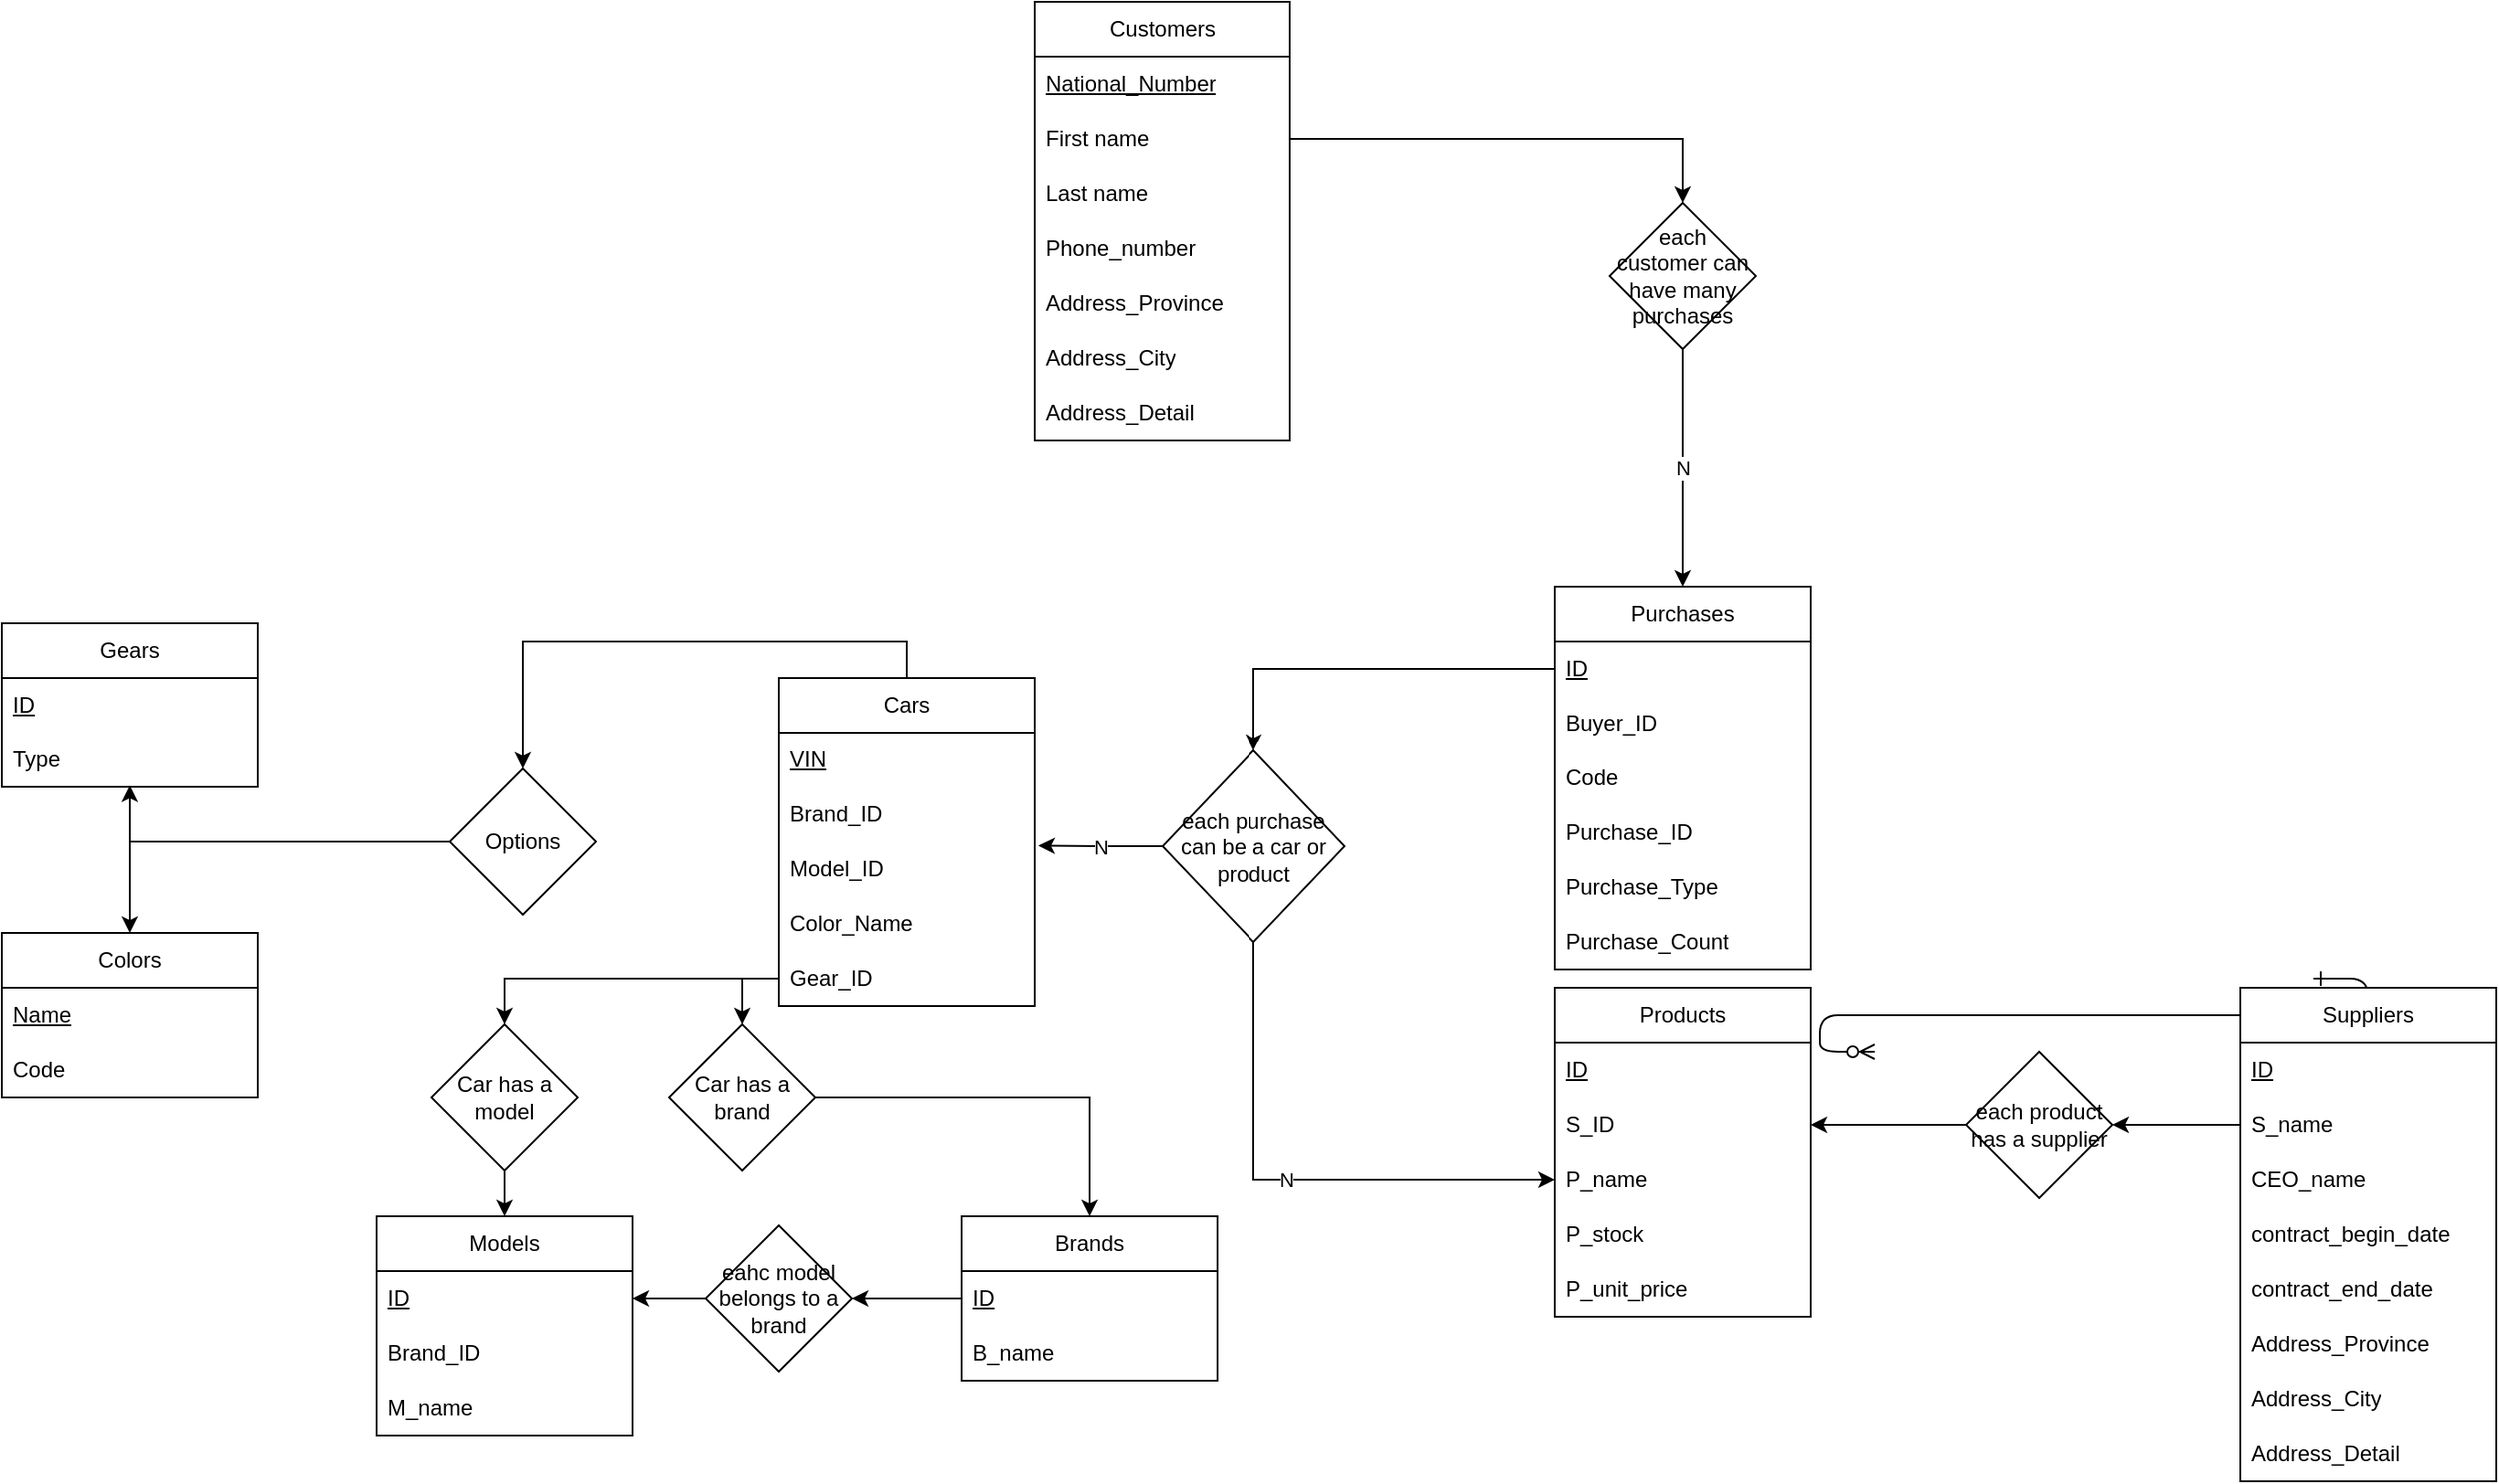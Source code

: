 <mxfile>
    <diagram id="R2lEEEUBdFMjLlhIrx00" name="Page-1">
        <mxGraphModel dx="1634" dy="1376" grid="1" gridSize="10" guides="1" tooltips="1" connect="1" arrows="1" fold="1" page="1" pageScale="1" pageWidth="850" pageHeight="1100" math="0" shadow="0" extFonts="Permanent Marker^https://fonts.googleapis.com/css?family=Permanent+Marker">
            <root>
                <mxCell id="0"/>
                <mxCell id="1" parent="0"/>
                <mxCell id="C-vyLk0tnHw3VtMMgP7b-12" value="" style="edgeStyle=entityRelationEdgeStyle;endArrow=ERzeroToMany;startArrow=ERone;endFill=1;startFill=0;" parent="1" edge="1">
                    <mxGeometry width="100" height="100" relative="1" as="geometry">
                        <mxPoint x="700" y="165" as="sourcePoint"/>
                        <mxPoint x="460" y="205" as="targetPoint"/>
                    </mxGeometry>
                </mxCell>
                <mxCell id="0owGsw8xxq0cr4WaNsGn-62" style="edgeStyle=orthogonalEdgeStyle;rounded=0;orthogonalLoop=1;jettySize=auto;html=1;exitX=0.5;exitY=0;exitDx=0;exitDy=0;entryX=0.5;entryY=0;entryDx=0;entryDy=0;" parent="1" source="0owGsw8xxq0cr4WaNsGn-4" target="0owGsw8xxq0cr4WaNsGn-61" edge="1">
                    <mxGeometry relative="1" as="geometry"/>
                </mxCell>
                <mxCell id="0owGsw8xxq0cr4WaNsGn-4" value="Cars" style="swimlane;fontStyle=0;childLayout=stackLayout;horizontal=1;startSize=30;horizontalStack=0;resizeParent=1;resizeParentMax=0;resizeLast=0;collapsible=1;marginBottom=0;whiteSpace=wrap;html=1;" parent="1" vertex="1">
                    <mxGeometry x="-140" width="140" height="180" as="geometry"/>
                </mxCell>
                <mxCell id="0owGsw8xxq0cr4WaNsGn-5" value="&lt;u&gt;VIN&lt;/u&gt;" style="text;strokeColor=none;fillColor=none;align=left;verticalAlign=middle;spacingLeft=4;spacingRight=4;overflow=hidden;points=[[0,0.5],[1,0.5]];portConstraint=eastwest;rotatable=0;whiteSpace=wrap;html=1;" parent="0owGsw8xxq0cr4WaNsGn-4" vertex="1">
                    <mxGeometry y="30" width="140" height="30" as="geometry"/>
                </mxCell>
                <mxCell id="0owGsw8xxq0cr4WaNsGn-6" value="Brand_ID" style="text;strokeColor=none;fillColor=none;align=left;verticalAlign=middle;spacingLeft=4;spacingRight=4;overflow=hidden;points=[[0,0.5],[1,0.5]];portConstraint=eastwest;rotatable=0;whiteSpace=wrap;html=1;" parent="0owGsw8xxq0cr4WaNsGn-4" vertex="1">
                    <mxGeometry y="60" width="140" height="30" as="geometry"/>
                </mxCell>
                <mxCell id="0owGsw8xxq0cr4WaNsGn-9" value="Model_ID" style="text;strokeColor=none;fillColor=none;align=left;verticalAlign=middle;spacingLeft=4;spacingRight=4;overflow=hidden;points=[[0,0.5],[1,0.5]];portConstraint=eastwest;rotatable=0;whiteSpace=wrap;html=1;" parent="0owGsw8xxq0cr4WaNsGn-4" vertex="1">
                    <mxGeometry y="90" width="140" height="30" as="geometry"/>
                </mxCell>
                <mxCell id="0owGsw8xxq0cr4WaNsGn-10" value="Color_Name" style="text;strokeColor=none;fillColor=none;align=left;verticalAlign=middle;spacingLeft=4;spacingRight=4;overflow=hidden;points=[[0,0.5],[1,0.5]];portConstraint=eastwest;rotatable=0;whiteSpace=wrap;html=1;" parent="0owGsw8xxq0cr4WaNsGn-4" vertex="1">
                    <mxGeometry y="120" width="140" height="30" as="geometry"/>
                </mxCell>
                <mxCell id="0owGsw8xxq0cr4WaNsGn-8" value="Gear_ID" style="text;strokeColor=none;fillColor=none;align=left;verticalAlign=middle;spacingLeft=4;spacingRight=4;overflow=hidden;points=[[0,0.5],[1,0.5]];portConstraint=eastwest;rotatable=0;whiteSpace=wrap;html=1;" parent="0owGsw8xxq0cr4WaNsGn-4" vertex="1">
                    <mxGeometry y="150" width="140" height="30" as="geometry"/>
                </mxCell>
                <mxCell id="0owGsw8xxq0cr4WaNsGn-11" value="Gears" style="swimlane;fontStyle=0;childLayout=stackLayout;horizontal=1;startSize=30;horizontalStack=0;resizeParent=1;resizeParentMax=0;resizeLast=0;collapsible=1;marginBottom=0;whiteSpace=wrap;html=1;" parent="1" vertex="1">
                    <mxGeometry x="-565" y="-30" width="140" height="90" as="geometry"/>
                </mxCell>
                <mxCell id="0owGsw8xxq0cr4WaNsGn-12" value="&lt;u&gt;ID&lt;/u&gt;" style="text;strokeColor=none;fillColor=none;align=left;verticalAlign=middle;spacingLeft=4;spacingRight=4;overflow=hidden;points=[[0,0.5],[1,0.5]];portConstraint=eastwest;rotatable=0;whiteSpace=wrap;html=1;" parent="0owGsw8xxq0cr4WaNsGn-11" vertex="1">
                    <mxGeometry y="30" width="140" height="30" as="geometry"/>
                </mxCell>
                <mxCell id="0owGsw8xxq0cr4WaNsGn-13" value="Type" style="text;strokeColor=none;fillColor=none;align=left;verticalAlign=middle;spacingLeft=4;spacingRight=4;overflow=hidden;points=[[0,0.5],[1,0.5]];portConstraint=eastwest;rotatable=0;whiteSpace=wrap;html=1;" parent="0owGsw8xxq0cr4WaNsGn-11" vertex="1">
                    <mxGeometry y="60" width="140" height="30" as="geometry"/>
                </mxCell>
                <mxCell id="0owGsw8xxq0cr4WaNsGn-17" value="Colors" style="swimlane;fontStyle=0;childLayout=stackLayout;horizontal=1;startSize=30;horizontalStack=0;resizeParent=1;resizeParentMax=0;resizeLast=0;collapsible=1;marginBottom=0;whiteSpace=wrap;html=1;" parent="1" vertex="1">
                    <mxGeometry x="-565" y="140" width="140" height="90" as="geometry"/>
                </mxCell>
                <mxCell id="0owGsw8xxq0cr4WaNsGn-18" value="&lt;u&gt;Name&lt;/u&gt;" style="text;strokeColor=none;fillColor=none;align=left;verticalAlign=middle;spacingLeft=4;spacingRight=4;overflow=hidden;points=[[0,0.5],[1,0.5]];portConstraint=eastwest;rotatable=0;whiteSpace=wrap;html=1;" parent="0owGsw8xxq0cr4WaNsGn-17" vertex="1">
                    <mxGeometry y="30" width="140" height="30" as="geometry"/>
                </mxCell>
                <mxCell id="0owGsw8xxq0cr4WaNsGn-19" value="Code" style="text;strokeColor=none;fillColor=none;align=left;verticalAlign=middle;spacingLeft=4;spacingRight=4;overflow=hidden;points=[[0,0.5],[1,0.5]];portConstraint=eastwest;rotatable=0;whiteSpace=wrap;html=1;" parent="0owGsw8xxq0cr4WaNsGn-17" vertex="1">
                    <mxGeometry y="60" width="140" height="30" as="geometry"/>
                </mxCell>
                <mxCell id="0owGsw8xxq0cr4WaNsGn-20" value="Products" style="swimlane;fontStyle=0;childLayout=stackLayout;horizontal=1;startSize=30;horizontalStack=0;resizeParent=1;resizeParentMax=0;resizeLast=0;collapsible=1;marginBottom=0;whiteSpace=wrap;html=1;" parent="1" vertex="1">
                    <mxGeometry x="285" y="170" width="140" height="180" as="geometry"/>
                </mxCell>
                <mxCell id="0owGsw8xxq0cr4WaNsGn-21" value="&lt;u&gt;ID&lt;/u&gt;" style="text;strokeColor=none;fillColor=none;align=left;verticalAlign=middle;spacingLeft=4;spacingRight=4;overflow=hidden;points=[[0,0.5],[1,0.5]];portConstraint=eastwest;rotatable=0;whiteSpace=wrap;html=1;" parent="0owGsw8xxq0cr4WaNsGn-20" vertex="1">
                    <mxGeometry y="30" width="140" height="30" as="geometry"/>
                </mxCell>
                <mxCell id="0owGsw8xxq0cr4WaNsGn-96" value="S_ID" style="text;strokeColor=none;fillColor=none;align=left;verticalAlign=middle;spacingLeft=4;spacingRight=4;overflow=hidden;points=[[0,0.5],[1,0.5]];portConstraint=eastwest;rotatable=0;whiteSpace=wrap;html=1;" parent="0owGsw8xxq0cr4WaNsGn-20" vertex="1">
                    <mxGeometry y="60" width="140" height="30" as="geometry"/>
                </mxCell>
                <mxCell id="0owGsw8xxq0cr4WaNsGn-22" value="P_name" style="text;strokeColor=none;fillColor=none;align=left;verticalAlign=middle;spacingLeft=4;spacingRight=4;overflow=hidden;points=[[0,0.5],[1,0.5]];portConstraint=eastwest;rotatable=0;whiteSpace=wrap;html=1;" parent="0owGsw8xxq0cr4WaNsGn-20" vertex="1">
                    <mxGeometry y="90" width="140" height="30" as="geometry"/>
                </mxCell>
                <mxCell id="0owGsw8xxq0cr4WaNsGn-23" value="P_stock" style="text;strokeColor=none;fillColor=none;align=left;verticalAlign=middle;spacingLeft=4;spacingRight=4;overflow=hidden;points=[[0,0.5],[1,0.5]];portConstraint=eastwest;rotatable=0;whiteSpace=wrap;html=1;" parent="0owGsw8xxq0cr4WaNsGn-20" vertex="1">
                    <mxGeometry y="120" width="140" height="30" as="geometry"/>
                </mxCell>
                <mxCell id="0owGsw8xxq0cr4WaNsGn-60" value="P_unit_price" style="text;strokeColor=none;fillColor=none;align=left;verticalAlign=middle;spacingLeft=4;spacingRight=4;overflow=hidden;points=[[0,0.5],[1,0.5]];portConstraint=eastwest;rotatable=0;whiteSpace=wrap;html=1;" parent="0owGsw8xxq0cr4WaNsGn-20" vertex="1">
                    <mxGeometry y="150" width="140" height="30" as="geometry"/>
                </mxCell>
                <mxCell id="0owGsw8xxq0cr4WaNsGn-26" value="Suppliers" style="swimlane;fontStyle=0;childLayout=stackLayout;horizontal=1;startSize=30;horizontalStack=0;resizeParent=1;resizeParentMax=0;resizeLast=0;collapsible=1;marginBottom=0;whiteSpace=wrap;html=1;" parent="1" vertex="1">
                    <mxGeometry x="660" y="170" width="140" height="270" as="geometry"/>
                </mxCell>
                <mxCell id="0owGsw8xxq0cr4WaNsGn-27" value="&lt;u&gt;ID&lt;/u&gt;" style="text;strokeColor=none;fillColor=none;align=left;verticalAlign=middle;spacingLeft=4;spacingRight=4;overflow=hidden;points=[[0,0.5],[1,0.5]];portConstraint=eastwest;rotatable=0;whiteSpace=wrap;html=1;" parent="0owGsw8xxq0cr4WaNsGn-26" vertex="1">
                    <mxGeometry y="30" width="140" height="30" as="geometry"/>
                </mxCell>
                <mxCell id="0owGsw8xxq0cr4WaNsGn-28" value="S_name" style="text;strokeColor=none;fillColor=none;align=left;verticalAlign=middle;spacingLeft=4;spacingRight=4;overflow=hidden;points=[[0,0.5],[1,0.5]];portConstraint=eastwest;rotatable=0;whiteSpace=wrap;html=1;" parent="0owGsw8xxq0cr4WaNsGn-26" vertex="1">
                    <mxGeometry y="60" width="140" height="30" as="geometry"/>
                </mxCell>
                <mxCell id="0owGsw8xxq0cr4WaNsGn-29" value="CEO_name" style="text;strokeColor=none;fillColor=none;align=left;verticalAlign=middle;spacingLeft=4;spacingRight=4;overflow=hidden;points=[[0,0.5],[1,0.5]];portConstraint=eastwest;rotatable=0;whiteSpace=wrap;html=1;" parent="0owGsw8xxq0cr4WaNsGn-26" vertex="1">
                    <mxGeometry y="90" width="140" height="30" as="geometry"/>
                </mxCell>
                <mxCell id="0owGsw8xxq0cr4WaNsGn-56" value="contract_begin_date" style="text;strokeColor=none;fillColor=none;align=left;verticalAlign=middle;spacingLeft=4;spacingRight=4;overflow=hidden;points=[[0,0.5],[1,0.5]];portConstraint=eastwest;rotatable=0;whiteSpace=wrap;html=1;" parent="0owGsw8xxq0cr4WaNsGn-26" vertex="1">
                    <mxGeometry y="120" width="140" height="30" as="geometry"/>
                </mxCell>
                <mxCell id="0owGsw8xxq0cr4WaNsGn-58" value="contract_end_date" style="text;strokeColor=none;fillColor=none;align=left;verticalAlign=middle;spacingLeft=4;spacingRight=4;overflow=hidden;points=[[0,0.5],[1,0.5]];portConstraint=eastwest;rotatable=0;whiteSpace=wrap;html=1;" parent="0owGsw8xxq0cr4WaNsGn-26" vertex="1">
                    <mxGeometry y="150" width="140" height="30" as="geometry"/>
                </mxCell>
                <mxCell id="0owGsw8xxq0cr4WaNsGn-30" value="Address_Province" style="text;strokeColor=none;fillColor=none;align=left;verticalAlign=middle;spacingLeft=4;spacingRight=4;overflow=hidden;points=[[0,0.5],[1,0.5]];portConstraint=eastwest;rotatable=0;whiteSpace=wrap;html=1;" parent="0owGsw8xxq0cr4WaNsGn-26" vertex="1">
                    <mxGeometry y="180" width="140" height="30" as="geometry"/>
                </mxCell>
                <mxCell id="0owGsw8xxq0cr4WaNsGn-31" value="Address_City" style="text;strokeColor=none;fillColor=none;align=left;verticalAlign=middle;spacingLeft=4;spacingRight=4;overflow=hidden;points=[[0,0.5],[1,0.5]];portConstraint=eastwest;rotatable=0;whiteSpace=wrap;html=1;" parent="0owGsw8xxq0cr4WaNsGn-26" vertex="1">
                    <mxGeometry y="210" width="140" height="30" as="geometry"/>
                </mxCell>
                <mxCell id="0owGsw8xxq0cr4WaNsGn-32" value="Address_Detail" style="text;strokeColor=none;fillColor=none;align=left;verticalAlign=middle;spacingLeft=4;spacingRight=4;overflow=hidden;points=[[0,0.5],[1,0.5]];portConstraint=eastwest;rotatable=0;whiteSpace=wrap;html=1;" parent="0owGsw8xxq0cr4WaNsGn-26" vertex="1">
                    <mxGeometry y="240" width="140" height="30" as="geometry"/>
                </mxCell>
                <mxCell id="0owGsw8xxq0cr4WaNsGn-75" value="" style="edgeStyle=orthogonalEdgeStyle;rounded=0;orthogonalLoop=1;jettySize=auto;html=1;" parent="1" source="0owGsw8xxq0cr4WaNsGn-33" target="0owGsw8xxq0cr4WaNsGn-74" edge="1">
                    <mxGeometry relative="1" as="geometry"/>
                </mxCell>
                <mxCell id="0owGsw8xxq0cr4WaNsGn-33" value="Brands" style="swimlane;fontStyle=0;childLayout=stackLayout;horizontal=1;startSize=30;horizontalStack=0;resizeParent=1;resizeParentMax=0;resizeLast=0;collapsible=1;marginBottom=0;whiteSpace=wrap;html=1;" parent="1" vertex="1">
                    <mxGeometry x="-40" y="295" width="140" height="90" as="geometry"/>
                </mxCell>
                <mxCell id="0owGsw8xxq0cr4WaNsGn-34" value="&lt;u&gt;ID&lt;/u&gt;" style="text;strokeColor=none;fillColor=none;align=left;verticalAlign=middle;spacingLeft=4;spacingRight=4;overflow=hidden;points=[[0,0.5],[1,0.5]];portConstraint=eastwest;rotatable=0;whiteSpace=wrap;html=1;" parent="0owGsw8xxq0cr4WaNsGn-33" vertex="1">
                    <mxGeometry y="30" width="140" height="30" as="geometry"/>
                </mxCell>
                <mxCell id="0owGsw8xxq0cr4WaNsGn-35" value="B_name" style="text;strokeColor=none;fillColor=none;align=left;verticalAlign=middle;spacingLeft=4;spacingRight=4;overflow=hidden;points=[[0,0.5],[1,0.5]];portConstraint=eastwest;rotatable=0;whiteSpace=wrap;html=1;" parent="0owGsw8xxq0cr4WaNsGn-33" vertex="1">
                    <mxGeometry y="60" width="140" height="30" as="geometry"/>
                </mxCell>
                <mxCell id="0owGsw8xxq0cr4WaNsGn-36" value="Models" style="swimlane;fontStyle=0;childLayout=stackLayout;horizontal=1;startSize=30;horizontalStack=0;resizeParent=1;resizeParentMax=0;resizeLast=0;collapsible=1;marginBottom=0;whiteSpace=wrap;html=1;" parent="1" vertex="1">
                    <mxGeometry x="-360" y="295" width="140" height="120" as="geometry"/>
                </mxCell>
                <mxCell id="0owGsw8xxq0cr4WaNsGn-37" value="&lt;u&gt;ID&lt;/u&gt;" style="text;strokeColor=none;fillColor=none;align=left;verticalAlign=middle;spacingLeft=4;spacingRight=4;overflow=hidden;points=[[0,0.5],[1,0.5]];portConstraint=eastwest;rotatable=0;whiteSpace=wrap;html=1;" parent="0owGsw8xxq0cr4WaNsGn-36" vertex="1">
                    <mxGeometry y="30" width="140" height="30" as="geometry"/>
                </mxCell>
                <mxCell id="0owGsw8xxq0cr4WaNsGn-39" value="Brand_ID" style="text;strokeColor=none;fillColor=none;align=left;verticalAlign=middle;spacingLeft=4;spacingRight=4;overflow=hidden;points=[[0,0.5],[1,0.5]];portConstraint=eastwest;rotatable=0;whiteSpace=wrap;html=1;" parent="0owGsw8xxq0cr4WaNsGn-36" vertex="1">
                    <mxGeometry y="60" width="140" height="30" as="geometry"/>
                </mxCell>
                <mxCell id="0owGsw8xxq0cr4WaNsGn-38" value="M_name" style="text;strokeColor=none;fillColor=none;align=left;verticalAlign=middle;spacingLeft=4;spacingRight=4;overflow=hidden;points=[[0,0.5],[1,0.5]];portConstraint=eastwest;rotatable=0;whiteSpace=wrap;html=1;" parent="0owGsw8xxq0cr4WaNsGn-36" vertex="1">
                    <mxGeometry y="90" width="140" height="30" as="geometry"/>
                </mxCell>
                <mxCell id="0owGsw8xxq0cr4WaNsGn-40" value="Customers" style="swimlane;fontStyle=0;childLayout=stackLayout;horizontal=1;startSize=30;horizontalStack=0;resizeParent=1;resizeParentMax=0;resizeLast=0;collapsible=1;marginBottom=0;whiteSpace=wrap;html=1;" parent="1" vertex="1">
                    <mxGeometry y="-370" width="140" height="240" as="geometry"/>
                </mxCell>
                <mxCell id="0owGsw8xxq0cr4WaNsGn-41" value="&lt;u&gt;National_Number&lt;/u&gt;" style="text;strokeColor=none;fillColor=none;align=left;verticalAlign=middle;spacingLeft=4;spacingRight=4;overflow=hidden;points=[[0,0.5],[1,0.5]];portConstraint=eastwest;rotatable=0;whiteSpace=wrap;html=1;" parent="0owGsw8xxq0cr4WaNsGn-40" vertex="1">
                    <mxGeometry y="30" width="140" height="30" as="geometry"/>
                </mxCell>
                <mxCell id="0owGsw8xxq0cr4WaNsGn-42" value="First name" style="text;strokeColor=none;fillColor=none;align=left;verticalAlign=middle;spacingLeft=4;spacingRight=4;overflow=hidden;points=[[0,0.5],[1,0.5]];portConstraint=eastwest;rotatable=0;whiteSpace=wrap;html=1;" parent="0owGsw8xxq0cr4WaNsGn-40" vertex="1">
                    <mxGeometry y="60" width="140" height="30" as="geometry"/>
                </mxCell>
                <mxCell id="0owGsw8xxq0cr4WaNsGn-47" value="Last name" style="text;strokeColor=none;fillColor=none;align=left;verticalAlign=middle;spacingLeft=4;spacingRight=4;overflow=hidden;points=[[0,0.5],[1,0.5]];portConstraint=eastwest;rotatable=0;whiteSpace=wrap;html=1;" parent="0owGsw8xxq0cr4WaNsGn-40" vertex="1">
                    <mxGeometry y="90" width="140" height="30" as="geometry"/>
                </mxCell>
                <mxCell id="0owGsw8xxq0cr4WaNsGn-43" value="Phone_number" style="text;strokeColor=none;fillColor=none;align=left;verticalAlign=middle;spacingLeft=4;spacingRight=4;overflow=hidden;points=[[0,0.5],[1,0.5]];portConstraint=eastwest;rotatable=0;whiteSpace=wrap;html=1;" parent="0owGsw8xxq0cr4WaNsGn-40" vertex="1">
                    <mxGeometry y="120" width="140" height="30" as="geometry"/>
                </mxCell>
                <mxCell id="0owGsw8xxq0cr4WaNsGn-44" value="Address_Province" style="text;strokeColor=none;fillColor=none;align=left;verticalAlign=middle;spacingLeft=4;spacingRight=4;overflow=hidden;points=[[0,0.5],[1,0.5]];portConstraint=eastwest;rotatable=0;whiteSpace=wrap;html=1;" parent="0owGsw8xxq0cr4WaNsGn-40" vertex="1">
                    <mxGeometry y="150" width="140" height="30" as="geometry"/>
                </mxCell>
                <mxCell id="0owGsw8xxq0cr4WaNsGn-45" value="Address_City" style="text;strokeColor=none;fillColor=none;align=left;verticalAlign=middle;spacingLeft=4;spacingRight=4;overflow=hidden;points=[[0,0.5],[1,0.5]];portConstraint=eastwest;rotatable=0;whiteSpace=wrap;html=1;" parent="0owGsw8xxq0cr4WaNsGn-40" vertex="1">
                    <mxGeometry y="180" width="140" height="30" as="geometry"/>
                </mxCell>
                <mxCell id="0owGsw8xxq0cr4WaNsGn-46" value="Address_Detail" style="text;strokeColor=none;fillColor=none;align=left;verticalAlign=middle;spacingLeft=4;spacingRight=4;overflow=hidden;points=[[0,0.5],[1,0.5]];portConstraint=eastwest;rotatable=0;whiteSpace=wrap;html=1;" parent="0owGsw8xxq0cr4WaNsGn-40" vertex="1">
                    <mxGeometry y="210" width="140" height="30" as="geometry"/>
                </mxCell>
                <mxCell id="0owGsw8xxq0cr4WaNsGn-48" value="Purchases" style="swimlane;fontStyle=0;childLayout=stackLayout;horizontal=1;startSize=30;horizontalStack=0;resizeParent=1;resizeParentMax=0;resizeLast=0;collapsible=1;marginBottom=0;whiteSpace=wrap;html=1;" parent="1" vertex="1">
                    <mxGeometry x="285" y="-50" width="140" height="210" as="geometry"/>
                </mxCell>
                <mxCell id="0owGsw8xxq0cr4WaNsGn-49" value="&lt;u&gt;ID&lt;/u&gt;" style="text;strokeColor=none;fillColor=none;align=left;verticalAlign=middle;spacingLeft=4;spacingRight=4;overflow=hidden;points=[[0,0.5],[1,0.5]];portConstraint=eastwest;rotatable=0;whiteSpace=wrap;html=1;" parent="0owGsw8xxq0cr4WaNsGn-48" vertex="1">
                    <mxGeometry y="30" width="140" height="30" as="geometry"/>
                </mxCell>
                <mxCell id="3" value="Buyer_ID" style="text;strokeColor=none;fillColor=none;align=left;verticalAlign=middle;spacingLeft=4;spacingRight=4;overflow=hidden;points=[[0,0.5],[1,0.5]];portConstraint=eastwest;rotatable=0;whiteSpace=wrap;html=1;" vertex="1" parent="0owGsw8xxq0cr4WaNsGn-48">
                    <mxGeometry y="60" width="140" height="30" as="geometry"/>
                </mxCell>
                <mxCell id="0owGsw8xxq0cr4WaNsGn-50" value="Code" style="text;strokeColor=none;fillColor=none;align=left;verticalAlign=middle;spacingLeft=4;spacingRight=4;overflow=hidden;points=[[0,0.5],[1,0.5]];portConstraint=eastwest;rotatable=0;whiteSpace=wrap;html=1;" parent="0owGsw8xxq0cr4WaNsGn-48" vertex="1">
                    <mxGeometry y="90" width="140" height="30" as="geometry"/>
                </mxCell>
                <mxCell id="0owGsw8xxq0cr4WaNsGn-51" value="Purchase_ID" style="text;strokeColor=none;fillColor=none;align=left;verticalAlign=middle;spacingLeft=4;spacingRight=4;overflow=hidden;points=[[0,0.5],[1,0.5]];portConstraint=eastwest;rotatable=0;whiteSpace=wrap;html=1;" parent="0owGsw8xxq0cr4WaNsGn-48" vertex="1">
                    <mxGeometry y="120" width="140" height="30" as="geometry"/>
                </mxCell>
                <mxCell id="0owGsw8xxq0cr4WaNsGn-52" value="Purchase_Type" style="text;strokeColor=none;fillColor=none;align=left;verticalAlign=middle;spacingLeft=4;spacingRight=4;overflow=hidden;points=[[0,0.5],[1,0.5]];portConstraint=eastwest;rotatable=0;whiteSpace=wrap;html=1;" parent="0owGsw8xxq0cr4WaNsGn-48" vertex="1">
                    <mxGeometry y="150" width="140" height="30" as="geometry"/>
                </mxCell>
                <mxCell id="0owGsw8xxq0cr4WaNsGn-53" value="Purchase_Count" style="text;strokeColor=none;fillColor=none;align=left;verticalAlign=middle;spacingLeft=4;spacingRight=4;overflow=hidden;points=[[0,0.5],[1,0.5]];portConstraint=eastwest;rotatable=0;whiteSpace=wrap;html=1;" parent="0owGsw8xxq0cr4WaNsGn-48" vertex="1">
                    <mxGeometry y="180" width="140" height="30" as="geometry"/>
                </mxCell>
                <mxCell id="0owGsw8xxq0cr4WaNsGn-65" style="edgeStyle=orthogonalEdgeStyle;rounded=0;orthogonalLoop=1;jettySize=auto;html=1;exitX=0;exitY=0.5;exitDx=0;exitDy=0;" parent="1" source="0owGsw8xxq0cr4WaNsGn-61" target="0owGsw8xxq0cr4WaNsGn-17" edge="1">
                    <mxGeometry relative="1" as="geometry"/>
                </mxCell>
                <mxCell id="0owGsw8xxq0cr4WaNsGn-78" style="edgeStyle=orthogonalEdgeStyle;rounded=0;orthogonalLoop=1;jettySize=auto;html=1;exitX=0;exitY=0.5;exitDx=0;exitDy=0;entryX=0.5;entryY=0.975;entryDx=0;entryDy=0;entryPerimeter=0;" parent="1" source="0owGsw8xxq0cr4WaNsGn-61" target="0owGsw8xxq0cr4WaNsGn-13" edge="1">
                    <mxGeometry relative="1" as="geometry"/>
                </mxCell>
                <mxCell id="0owGsw8xxq0cr4WaNsGn-61" value="Options" style="rhombus;whiteSpace=wrap;html=1;" parent="1" vertex="1">
                    <mxGeometry x="-320" y="50" width="80" height="80" as="geometry"/>
                </mxCell>
                <mxCell id="0owGsw8xxq0cr4WaNsGn-69" style="edgeStyle=orthogonalEdgeStyle;rounded=0;orthogonalLoop=1;jettySize=auto;html=1;exitX=0.5;exitY=1;exitDx=0;exitDy=0;entryX=0.5;entryY=0;entryDx=0;entryDy=0;" parent="1" source="0owGsw8xxq0cr4WaNsGn-66" target="0owGsw8xxq0cr4WaNsGn-36" edge="1">
                    <mxGeometry relative="1" as="geometry"/>
                </mxCell>
                <mxCell id="0owGsw8xxq0cr4WaNsGn-66" value="Car has a model" style="rhombus;whiteSpace=wrap;html=1;" parent="1" vertex="1">
                    <mxGeometry x="-330" y="190" width="80" height="80" as="geometry"/>
                </mxCell>
                <mxCell id="0owGsw8xxq0cr4WaNsGn-67" style="edgeStyle=orthogonalEdgeStyle;rounded=0;orthogonalLoop=1;jettySize=auto;html=1;exitX=0;exitY=0.5;exitDx=0;exitDy=0;entryX=0.5;entryY=0;entryDx=0;entryDy=0;" parent="1" source="0owGsw8xxq0cr4WaNsGn-8" target="0owGsw8xxq0cr4WaNsGn-66" edge="1">
                    <mxGeometry relative="1" as="geometry"/>
                </mxCell>
                <mxCell id="0owGsw8xxq0cr4WaNsGn-73" style="edgeStyle=orthogonalEdgeStyle;rounded=0;orthogonalLoop=1;jettySize=auto;html=1;exitX=1;exitY=0.5;exitDx=0;exitDy=0;entryX=0.5;entryY=0;entryDx=0;entryDy=0;" parent="1" source="0owGsw8xxq0cr4WaNsGn-70" target="0owGsw8xxq0cr4WaNsGn-33" edge="1">
                    <mxGeometry relative="1" as="geometry"/>
                </mxCell>
                <mxCell id="0owGsw8xxq0cr4WaNsGn-70" value="Car has a brand" style="rhombus;whiteSpace=wrap;html=1;" parent="1" vertex="1">
                    <mxGeometry x="-200" y="190" width="80" height="80" as="geometry"/>
                </mxCell>
                <mxCell id="0owGsw8xxq0cr4WaNsGn-72" style="edgeStyle=orthogonalEdgeStyle;rounded=0;orthogonalLoop=1;jettySize=auto;html=1;exitX=0;exitY=0.5;exitDx=0;exitDy=0;entryX=0.5;entryY=0;entryDx=0;entryDy=0;" parent="1" source="0owGsw8xxq0cr4WaNsGn-8" target="0owGsw8xxq0cr4WaNsGn-70" edge="1">
                    <mxGeometry relative="1" as="geometry"/>
                </mxCell>
                <mxCell id="0owGsw8xxq0cr4WaNsGn-76" style="edgeStyle=orthogonalEdgeStyle;rounded=0;orthogonalLoop=1;jettySize=auto;html=1;exitX=0;exitY=0.5;exitDx=0;exitDy=0;entryX=1;entryY=0.5;entryDx=0;entryDy=0;" parent="1" source="0owGsw8xxq0cr4WaNsGn-74" target="0owGsw8xxq0cr4WaNsGn-37" edge="1">
                    <mxGeometry relative="1" as="geometry"/>
                </mxCell>
                <mxCell id="0owGsw8xxq0cr4WaNsGn-74" value="eahc model belongs to a brand" style="rhombus;whiteSpace=wrap;html=1;" parent="1" vertex="1">
                    <mxGeometry x="-180" y="300" width="80" height="80" as="geometry"/>
                </mxCell>
                <mxCell id="0owGsw8xxq0cr4WaNsGn-82" value="N" style="edgeStyle=orthogonalEdgeStyle;rounded=0;orthogonalLoop=1;jettySize=auto;html=1;exitX=0;exitY=0.5;exitDx=0;exitDy=0;entryX=1.014;entryY=0.075;entryDx=0;entryDy=0;entryPerimeter=0;" parent="1" source="0owGsw8xxq0cr4WaNsGn-79" target="0owGsw8xxq0cr4WaNsGn-9" edge="1">
                    <mxGeometry relative="1" as="geometry"/>
                </mxCell>
                <mxCell id="0owGsw8xxq0cr4WaNsGn-91" value="N" style="edgeStyle=orthogonalEdgeStyle;rounded=0;orthogonalLoop=1;jettySize=auto;html=1;exitX=0.5;exitY=1;exitDx=0;exitDy=0;entryX=0;entryY=0.5;entryDx=0;entryDy=0;" parent="1" source="0owGsw8xxq0cr4WaNsGn-79" target="0owGsw8xxq0cr4WaNsGn-22" edge="1">
                    <mxGeometry relative="1" as="geometry"/>
                </mxCell>
                <mxCell id="0owGsw8xxq0cr4WaNsGn-79" value="each purchase can be a car or product" style="rhombus;whiteSpace=wrap;html=1;" parent="1" vertex="1">
                    <mxGeometry x="70" y="40" width="100" height="105" as="geometry"/>
                </mxCell>
                <mxCell id="0owGsw8xxq0cr4WaNsGn-90" style="edgeStyle=orthogonalEdgeStyle;rounded=0;orthogonalLoop=1;jettySize=auto;html=1;exitX=0;exitY=0.5;exitDx=0;exitDy=0;entryX=0.5;entryY=0;entryDx=0;entryDy=0;" parent="1" source="0owGsw8xxq0cr4WaNsGn-49" target="0owGsw8xxq0cr4WaNsGn-79" edge="1">
                    <mxGeometry relative="1" as="geometry"/>
                </mxCell>
                <mxCell id="0owGsw8xxq0cr4WaNsGn-93" value="N" style="edgeStyle=orthogonalEdgeStyle;rounded=0;orthogonalLoop=1;jettySize=auto;html=1;exitX=0.5;exitY=1;exitDx=0;exitDy=0;entryX=0.5;entryY=0;entryDx=0;entryDy=0;" parent="1" source="0owGsw8xxq0cr4WaNsGn-92" target="0owGsw8xxq0cr4WaNsGn-48" edge="1">
                    <mxGeometry relative="1" as="geometry"/>
                </mxCell>
                <mxCell id="0owGsw8xxq0cr4WaNsGn-92" value="each customer can have many purchases" style="rhombus;whiteSpace=wrap;html=1;" parent="1" vertex="1">
                    <mxGeometry x="315" y="-260" width="80" height="80" as="geometry"/>
                </mxCell>
                <mxCell id="0owGsw8xxq0cr4WaNsGn-94" style="edgeStyle=orthogonalEdgeStyle;rounded=0;orthogonalLoop=1;jettySize=auto;html=1;exitX=1;exitY=0.5;exitDx=0;exitDy=0;entryX=0.5;entryY=0;entryDx=0;entryDy=0;" parent="1" source="0owGsw8xxq0cr4WaNsGn-42" target="0owGsw8xxq0cr4WaNsGn-92" edge="1">
                    <mxGeometry relative="1" as="geometry"/>
                </mxCell>
                <mxCell id="0owGsw8xxq0cr4WaNsGn-98" style="edgeStyle=orthogonalEdgeStyle;rounded=0;orthogonalLoop=1;jettySize=auto;html=1;exitX=0;exitY=0.5;exitDx=0;exitDy=0;entryX=1;entryY=0.5;entryDx=0;entryDy=0;" parent="1" source="0owGsw8xxq0cr4WaNsGn-95" target="0owGsw8xxq0cr4WaNsGn-96" edge="1">
                    <mxGeometry relative="1" as="geometry"/>
                </mxCell>
                <mxCell id="0owGsw8xxq0cr4WaNsGn-95" value="each product has a supplier" style="rhombus;whiteSpace=wrap;html=1;" parent="1" vertex="1">
                    <mxGeometry x="510" y="205" width="80" height="80" as="geometry"/>
                </mxCell>
                <mxCell id="0owGsw8xxq0cr4WaNsGn-97" style="edgeStyle=orthogonalEdgeStyle;rounded=0;orthogonalLoop=1;jettySize=auto;html=1;exitX=0;exitY=0.5;exitDx=0;exitDy=0;entryX=1;entryY=0.5;entryDx=0;entryDy=0;" parent="1" source="0owGsw8xxq0cr4WaNsGn-28" target="0owGsw8xxq0cr4WaNsGn-95" edge="1">
                    <mxGeometry relative="1" as="geometry"/>
                </mxCell>
            </root>
        </mxGraphModel>
    </diagram>
</mxfile>